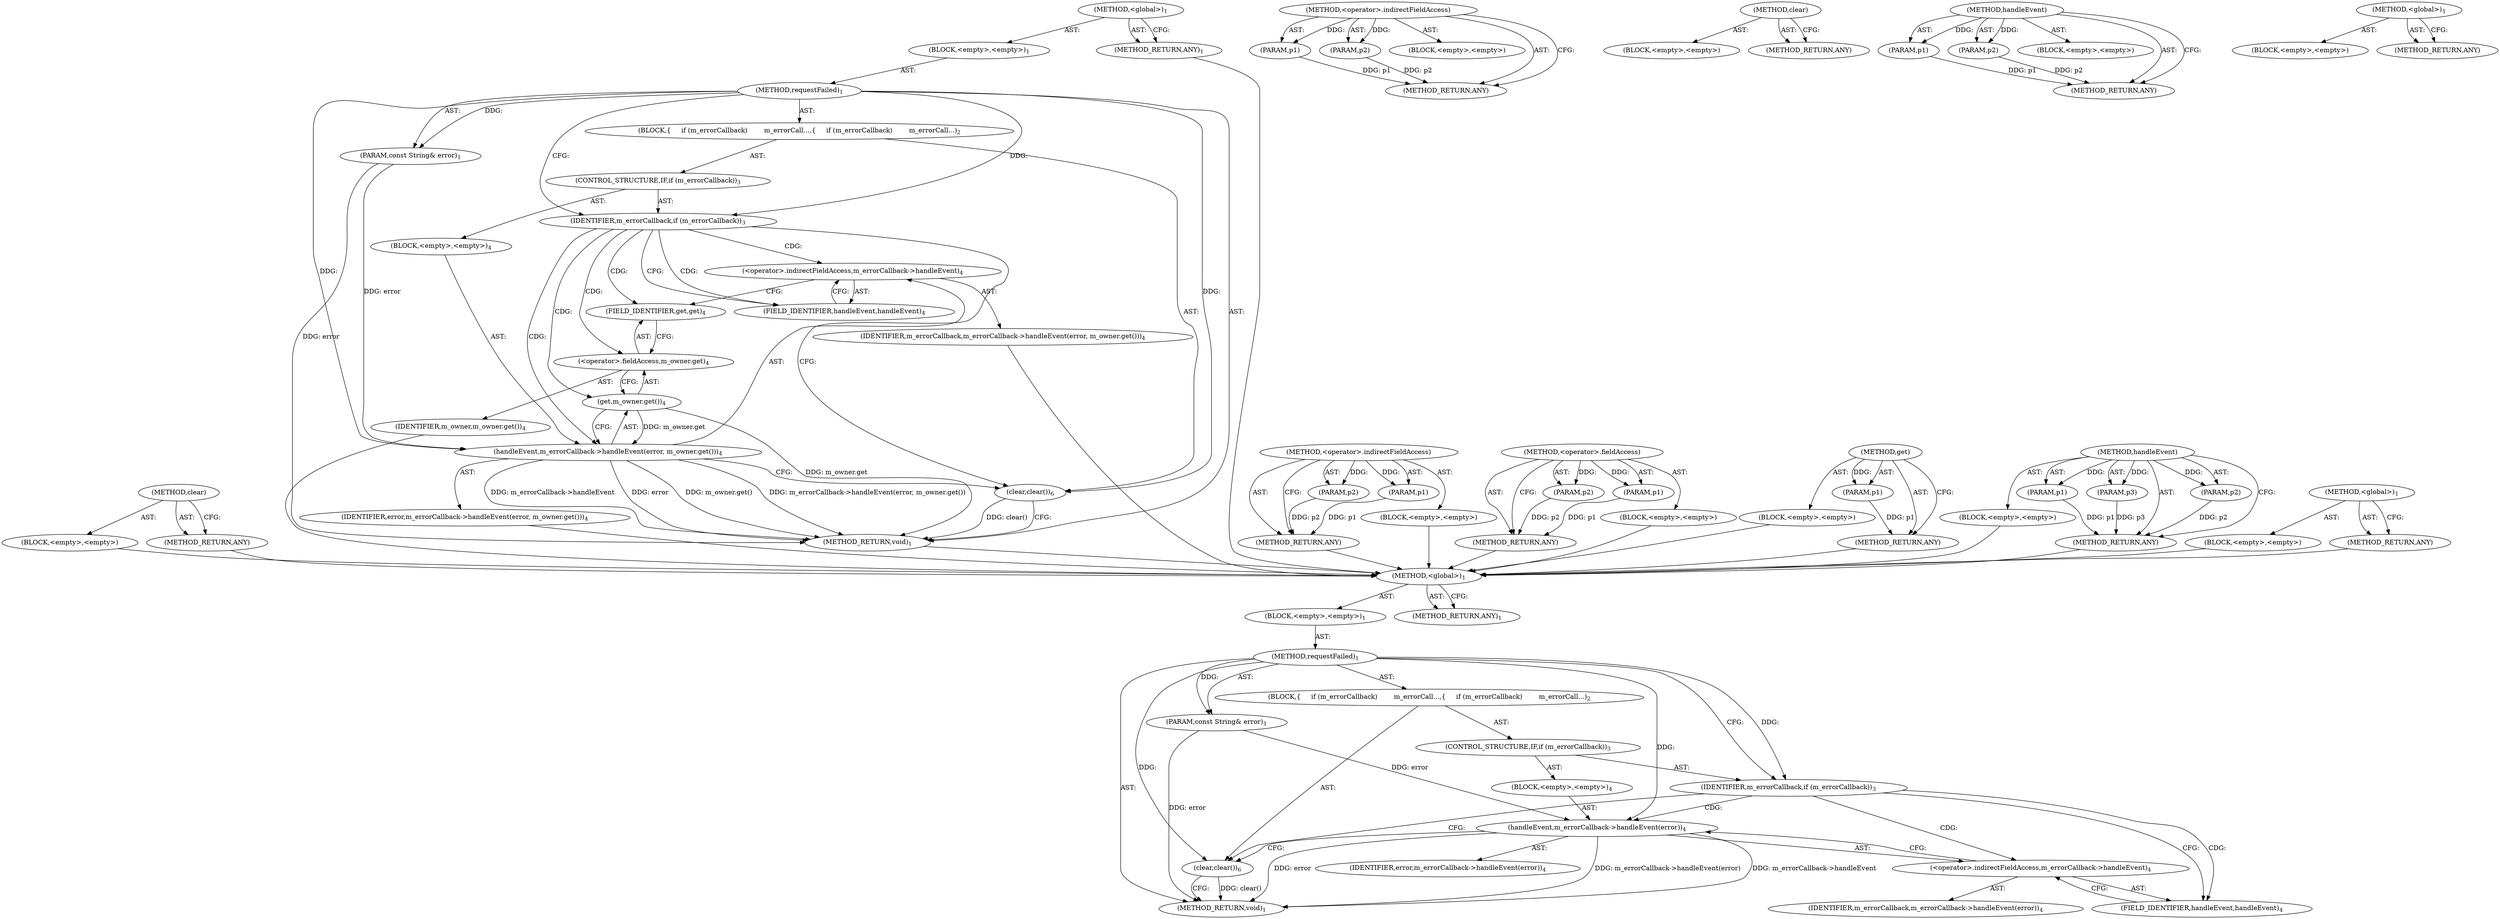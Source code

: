 digraph "&lt;global&gt;" {
vulnerable_6 [label=<(METHOD,&lt;global&gt;)<SUB>1</SUB>>];
vulnerable_7 [label=<(BLOCK,&lt;empty&gt;,&lt;empty&gt;)<SUB>1</SUB>>];
vulnerable_8 [label=<(METHOD,requestFailed)<SUB>1</SUB>>];
vulnerable_9 [label=<(PARAM,const String&amp; error)<SUB>1</SUB>>];
vulnerable_10 [label=<(BLOCK,{
     if (m_errorCallback)
        m_errorCall...,{
     if (m_errorCallback)
        m_errorCall...)<SUB>2</SUB>>];
vulnerable_11 [label=<(CONTROL_STRUCTURE,IF,if (m_errorCallback))<SUB>3</SUB>>];
vulnerable_12 [label=<(IDENTIFIER,m_errorCallback,if (m_errorCallback))<SUB>3</SUB>>];
vulnerable_13 [label=<(BLOCK,&lt;empty&gt;,&lt;empty&gt;)<SUB>4</SUB>>];
vulnerable_14 [label=<(handleEvent,m_errorCallback-&gt;handleEvent(error))<SUB>4</SUB>>];
vulnerable_15 [label=<(&lt;operator&gt;.indirectFieldAccess,m_errorCallback-&gt;handleEvent)<SUB>4</SUB>>];
vulnerable_16 [label=<(IDENTIFIER,m_errorCallback,m_errorCallback-&gt;handleEvent(error))<SUB>4</SUB>>];
vulnerable_17 [label=<(FIELD_IDENTIFIER,handleEvent,handleEvent)<SUB>4</SUB>>];
vulnerable_18 [label=<(IDENTIFIER,error,m_errorCallback-&gt;handleEvent(error))<SUB>4</SUB>>];
vulnerable_19 [label=<(clear,clear())<SUB>6</SUB>>];
vulnerable_20 [label=<(METHOD_RETURN,void)<SUB>1</SUB>>];
vulnerable_22 [label=<(METHOD_RETURN,ANY)<SUB>1</SUB>>];
vulnerable_42 [label=<(METHOD,&lt;operator&gt;.indirectFieldAccess)>];
vulnerable_43 [label=<(PARAM,p1)>];
vulnerable_44 [label=<(PARAM,p2)>];
vulnerable_45 [label=<(BLOCK,&lt;empty&gt;,&lt;empty&gt;)>];
vulnerable_46 [label=<(METHOD_RETURN,ANY)>];
vulnerable_47 [label=<(METHOD,clear)>];
vulnerable_48 [label=<(BLOCK,&lt;empty&gt;,&lt;empty&gt;)>];
vulnerable_49 [label=<(METHOD_RETURN,ANY)>];
vulnerable_37 [label=<(METHOD,handleEvent)>];
vulnerable_38 [label=<(PARAM,p1)>];
vulnerable_39 [label=<(PARAM,p2)>];
vulnerable_40 [label=<(BLOCK,&lt;empty&gt;,&lt;empty&gt;)>];
vulnerable_41 [label=<(METHOD_RETURN,ANY)>];
vulnerable_31 [label=<(METHOD,&lt;global&gt;)<SUB>1</SUB>>];
vulnerable_32 [label=<(BLOCK,&lt;empty&gt;,&lt;empty&gt;)>];
vulnerable_33 [label=<(METHOD_RETURN,ANY)>];
fixed_61 [label=<(METHOD,clear)>];
fixed_62 [label=<(BLOCK,&lt;empty&gt;,&lt;empty&gt;)>];
fixed_63 [label=<(METHOD_RETURN,ANY)>];
fixed_6 [label=<(METHOD,&lt;global&gt;)<SUB>1</SUB>>];
fixed_7 [label=<(BLOCK,&lt;empty&gt;,&lt;empty&gt;)<SUB>1</SUB>>];
fixed_8 [label=<(METHOD,requestFailed)<SUB>1</SUB>>];
fixed_9 [label=<(PARAM,const String&amp; error)<SUB>1</SUB>>];
fixed_10 [label=<(BLOCK,{
     if (m_errorCallback)
        m_errorCall...,{
     if (m_errorCallback)
        m_errorCall...)<SUB>2</SUB>>];
fixed_11 [label=<(CONTROL_STRUCTURE,IF,if (m_errorCallback))<SUB>3</SUB>>];
fixed_12 [label=<(IDENTIFIER,m_errorCallback,if (m_errorCallback))<SUB>3</SUB>>];
fixed_13 [label=<(BLOCK,&lt;empty&gt;,&lt;empty&gt;)<SUB>4</SUB>>];
fixed_14 [label=<(handleEvent,m_errorCallback-&gt;handleEvent(error, m_owner.get()))<SUB>4</SUB>>];
fixed_15 [label=<(&lt;operator&gt;.indirectFieldAccess,m_errorCallback-&gt;handleEvent)<SUB>4</SUB>>];
fixed_16 [label=<(IDENTIFIER,m_errorCallback,m_errorCallback-&gt;handleEvent(error, m_owner.get()))<SUB>4</SUB>>];
fixed_17 [label=<(FIELD_IDENTIFIER,handleEvent,handleEvent)<SUB>4</SUB>>];
fixed_18 [label=<(IDENTIFIER,error,m_errorCallback-&gt;handleEvent(error, m_owner.get()))<SUB>4</SUB>>];
fixed_19 [label=<(get,m_owner.get())<SUB>4</SUB>>];
fixed_20 [label=<(&lt;operator&gt;.fieldAccess,m_owner.get)<SUB>4</SUB>>];
fixed_21 [label=<(IDENTIFIER,m_owner,m_owner.get())<SUB>4</SUB>>];
fixed_22 [label=<(FIELD_IDENTIFIER,get,get)<SUB>4</SUB>>];
fixed_23 [label=<(clear,clear())<SUB>6</SUB>>];
fixed_24 [label=<(METHOD_RETURN,void)<SUB>1</SUB>>];
fixed_26 [label=<(METHOD_RETURN,ANY)<SUB>1</SUB>>];
fixed_47 [label=<(METHOD,&lt;operator&gt;.indirectFieldAccess)>];
fixed_48 [label=<(PARAM,p1)>];
fixed_49 [label=<(PARAM,p2)>];
fixed_50 [label=<(BLOCK,&lt;empty&gt;,&lt;empty&gt;)>];
fixed_51 [label=<(METHOD_RETURN,ANY)>];
fixed_56 [label=<(METHOD,&lt;operator&gt;.fieldAccess)>];
fixed_57 [label=<(PARAM,p1)>];
fixed_58 [label=<(PARAM,p2)>];
fixed_59 [label=<(BLOCK,&lt;empty&gt;,&lt;empty&gt;)>];
fixed_60 [label=<(METHOD_RETURN,ANY)>];
fixed_52 [label=<(METHOD,get)>];
fixed_53 [label=<(PARAM,p1)>];
fixed_54 [label=<(BLOCK,&lt;empty&gt;,&lt;empty&gt;)>];
fixed_55 [label=<(METHOD_RETURN,ANY)>];
fixed_41 [label=<(METHOD,handleEvent)>];
fixed_42 [label=<(PARAM,p1)>];
fixed_43 [label=<(PARAM,p2)>];
fixed_44 [label=<(PARAM,p3)>];
fixed_45 [label=<(BLOCK,&lt;empty&gt;,&lt;empty&gt;)>];
fixed_46 [label=<(METHOD_RETURN,ANY)>];
fixed_35 [label=<(METHOD,&lt;global&gt;)<SUB>1</SUB>>];
fixed_36 [label=<(BLOCK,&lt;empty&gt;,&lt;empty&gt;)>];
fixed_37 [label=<(METHOD_RETURN,ANY)>];
vulnerable_6 -> vulnerable_7  [key=0, label="AST: "];
vulnerable_6 -> vulnerable_22  [key=0, label="AST: "];
vulnerable_6 -> vulnerable_22  [key=1, label="CFG: "];
vulnerable_7 -> vulnerable_8  [key=0, label="AST: "];
vulnerable_8 -> vulnerable_9  [key=0, label="AST: "];
vulnerable_8 -> vulnerable_9  [key=1, label="DDG: "];
vulnerable_8 -> vulnerable_10  [key=0, label="AST: "];
vulnerable_8 -> vulnerable_20  [key=0, label="AST: "];
vulnerable_8 -> vulnerable_12  [key=0, label="CFG: "];
vulnerable_8 -> vulnerable_12  [key=1, label="DDG: "];
vulnerable_8 -> vulnerable_19  [key=0, label="DDG: "];
vulnerable_8 -> vulnerable_14  [key=0, label="DDG: "];
vulnerable_9 -> vulnerable_20  [key=0, label="DDG: error"];
vulnerable_9 -> vulnerable_14  [key=0, label="DDG: error"];
vulnerable_10 -> vulnerable_11  [key=0, label="AST: "];
vulnerable_10 -> vulnerable_19  [key=0, label="AST: "];
vulnerable_11 -> vulnerable_12  [key=0, label="AST: "];
vulnerable_11 -> vulnerable_13  [key=0, label="AST: "];
vulnerable_12 -> vulnerable_19  [key=0, label="CFG: "];
vulnerable_12 -> vulnerable_17  [key=0, label="CFG: "];
vulnerable_12 -> vulnerable_17  [key=1, label="CDG: "];
vulnerable_12 -> vulnerable_15  [key=0, label="CDG: "];
vulnerable_12 -> vulnerable_14  [key=0, label="CDG: "];
vulnerable_13 -> vulnerable_14  [key=0, label="AST: "];
vulnerable_14 -> vulnerable_15  [key=0, label="AST: "];
vulnerable_14 -> vulnerable_18  [key=0, label="AST: "];
vulnerable_14 -> vulnerable_19  [key=0, label="CFG: "];
vulnerable_14 -> vulnerable_20  [key=0, label="DDG: m_errorCallback-&gt;handleEvent"];
vulnerable_14 -> vulnerable_20  [key=1, label="DDG: error"];
vulnerable_14 -> vulnerable_20  [key=2, label="DDG: m_errorCallback-&gt;handleEvent(error)"];
vulnerable_15 -> vulnerable_16  [key=0, label="AST: "];
vulnerable_15 -> vulnerable_17  [key=0, label="AST: "];
vulnerable_15 -> vulnerable_14  [key=0, label="CFG: "];
vulnerable_17 -> vulnerable_15  [key=0, label="CFG: "];
vulnerable_19 -> vulnerable_20  [key=0, label="CFG: "];
vulnerable_19 -> vulnerable_20  [key=1, label="DDG: clear()"];
vulnerable_42 -> vulnerable_43  [key=0, label="AST: "];
vulnerable_42 -> vulnerable_43  [key=1, label="DDG: "];
vulnerable_42 -> vulnerable_45  [key=0, label="AST: "];
vulnerable_42 -> vulnerable_44  [key=0, label="AST: "];
vulnerable_42 -> vulnerable_44  [key=1, label="DDG: "];
vulnerable_42 -> vulnerable_46  [key=0, label="AST: "];
vulnerable_42 -> vulnerable_46  [key=1, label="CFG: "];
vulnerable_43 -> vulnerable_46  [key=0, label="DDG: p1"];
vulnerable_44 -> vulnerable_46  [key=0, label="DDG: p2"];
vulnerable_47 -> vulnerable_48  [key=0, label="AST: "];
vulnerable_47 -> vulnerable_49  [key=0, label="AST: "];
vulnerable_47 -> vulnerable_49  [key=1, label="CFG: "];
vulnerable_37 -> vulnerable_38  [key=0, label="AST: "];
vulnerable_37 -> vulnerable_38  [key=1, label="DDG: "];
vulnerable_37 -> vulnerable_40  [key=0, label="AST: "];
vulnerable_37 -> vulnerable_39  [key=0, label="AST: "];
vulnerable_37 -> vulnerable_39  [key=1, label="DDG: "];
vulnerable_37 -> vulnerable_41  [key=0, label="AST: "];
vulnerable_37 -> vulnerable_41  [key=1, label="CFG: "];
vulnerable_38 -> vulnerable_41  [key=0, label="DDG: p1"];
vulnerable_39 -> vulnerable_41  [key=0, label="DDG: p2"];
vulnerable_31 -> vulnerable_32  [key=0, label="AST: "];
vulnerable_31 -> vulnerable_33  [key=0, label="AST: "];
vulnerable_31 -> vulnerable_33  [key=1, label="CFG: "];
fixed_61 -> fixed_62  [key=0, label="AST: "];
fixed_61 -> fixed_63  [key=0, label="AST: "];
fixed_61 -> fixed_63  [key=1, label="CFG: "];
fixed_62 -> vulnerable_6  [key=0];
fixed_63 -> vulnerable_6  [key=0];
fixed_6 -> fixed_7  [key=0, label="AST: "];
fixed_6 -> fixed_26  [key=0, label="AST: "];
fixed_6 -> fixed_26  [key=1, label="CFG: "];
fixed_7 -> fixed_8  [key=0, label="AST: "];
fixed_8 -> fixed_9  [key=0, label="AST: "];
fixed_8 -> fixed_9  [key=1, label="DDG: "];
fixed_8 -> fixed_10  [key=0, label="AST: "];
fixed_8 -> fixed_24  [key=0, label="AST: "];
fixed_8 -> fixed_12  [key=0, label="CFG: "];
fixed_8 -> fixed_12  [key=1, label="DDG: "];
fixed_8 -> fixed_23  [key=0, label="DDG: "];
fixed_8 -> fixed_14  [key=0, label="DDG: "];
fixed_9 -> fixed_24  [key=0, label="DDG: error"];
fixed_9 -> fixed_14  [key=0, label="DDG: error"];
fixed_10 -> fixed_11  [key=0, label="AST: "];
fixed_10 -> fixed_23  [key=0, label="AST: "];
fixed_11 -> fixed_12  [key=0, label="AST: "];
fixed_11 -> fixed_13  [key=0, label="AST: "];
fixed_12 -> fixed_23  [key=0, label="CFG: "];
fixed_12 -> fixed_17  [key=0, label="CFG: "];
fixed_12 -> fixed_17  [key=1, label="CDG: "];
fixed_12 -> fixed_20  [key=0, label="CDG: "];
fixed_12 -> fixed_15  [key=0, label="CDG: "];
fixed_12 -> fixed_22  [key=0, label="CDG: "];
fixed_12 -> fixed_14  [key=0, label="CDG: "];
fixed_12 -> fixed_19  [key=0, label="CDG: "];
fixed_13 -> fixed_14  [key=0, label="AST: "];
fixed_14 -> fixed_15  [key=0, label="AST: "];
fixed_14 -> fixed_18  [key=0, label="AST: "];
fixed_14 -> fixed_19  [key=0, label="AST: "];
fixed_14 -> fixed_23  [key=0, label="CFG: "];
fixed_14 -> fixed_24  [key=0, label="DDG: m_errorCallback-&gt;handleEvent"];
fixed_14 -> fixed_24  [key=1, label="DDG: error"];
fixed_14 -> fixed_24  [key=2, label="DDG: m_owner.get()"];
fixed_14 -> fixed_24  [key=3, label="DDG: m_errorCallback-&gt;handleEvent(error, m_owner.get())"];
fixed_15 -> fixed_16  [key=0, label="AST: "];
fixed_15 -> fixed_17  [key=0, label="AST: "];
fixed_15 -> fixed_22  [key=0, label="CFG: "];
fixed_16 -> vulnerable_6  [key=0];
fixed_17 -> fixed_15  [key=0, label="CFG: "];
fixed_18 -> vulnerable_6  [key=0];
fixed_19 -> fixed_20  [key=0, label="AST: "];
fixed_19 -> fixed_14  [key=0, label="CFG: "];
fixed_19 -> fixed_14  [key=1, label="DDG: m_owner.get"];
fixed_19 -> fixed_24  [key=0, label="DDG: m_owner.get"];
fixed_20 -> fixed_21  [key=0, label="AST: "];
fixed_20 -> fixed_22  [key=0, label="AST: "];
fixed_20 -> fixed_19  [key=0, label="CFG: "];
fixed_21 -> vulnerable_6  [key=0];
fixed_22 -> fixed_20  [key=0, label="CFG: "];
fixed_23 -> fixed_24  [key=0, label="CFG: "];
fixed_23 -> fixed_24  [key=1, label="DDG: clear()"];
fixed_24 -> vulnerable_6  [key=0];
fixed_26 -> vulnerable_6  [key=0];
fixed_47 -> fixed_48  [key=0, label="AST: "];
fixed_47 -> fixed_48  [key=1, label="DDG: "];
fixed_47 -> fixed_50  [key=0, label="AST: "];
fixed_47 -> fixed_49  [key=0, label="AST: "];
fixed_47 -> fixed_49  [key=1, label="DDG: "];
fixed_47 -> fixed_51  [key=0, label="AST: "];
fixed_47 -> fixed_51  [key=1, label="CFG: "];
fixed_48 -> fixed_51  [key=0, label="DDG: p1"];
fixed_49 -> fixed_51  [key=0, label="DDG: p2"];
fixed_50 -> vulnerable_6  [key=0];
fixed_51 -> vulnerable_6  [key=0];
fixed_56 -> fixed_57  [key=0, label="AST: "];
fixed_56 -> fixed_57  [key=1, label="DDG: "];
fixed_56 -> fixed_59  [key=0, label="AST: "];
fixed_56 -> fixed_58  [key=0, label="AST: "];
fixed_56 -> fixed_58  [key=1, label="DDG: "];
fixed_56 -> fixed_60  [key=0, label="AST: "];
fixed_56 -> fixed_60  [key=1, label="CFG: "];
fixed_57 -> fixed_60  [key=0, label="DDG: p1"];
fixed_58 -> fixed_60  [key=0, label="DDG: p2"];
fixed_59 -> vulnerable_6  [key=0];
fixed_60 -> vulnerable_6  [key=0];
fixed_52 -> fixed_53  [key=0, label="AST: "];
fixed_52 -> fixed_53  [key=1, label="DDG: "];
fixed_52 -> fixed_54  [key=0, label="AST: "];
fixed_52 -> fixed_55  [key=0, label="AST: "];
fixed_52 -> fixed_55  [key=1, label="CFG: "];
fixed_53 -> fixed_55  [key=0, label="DDG: p1"];
fixed_54 -> vulnerable_6  [key=0];
fixed_55 -> vulnerable_6  [key=0];
fixed_41 -> fixed_42  [key=0, label="AST: "];
fixed_41 -> fixed_42  [key=1, label="DDG: "];
fixed_41 -> fixed_45  [key=0, label="AST: "];
fixed_41 -> fixed_43  [key=0, label="AST: "];
fixed_41 -> fixed_43  [key=1, label="DDG: "];
fixed_41 -> fixed_46  [key=0, label="AST: "];
fixed_41 -> fixed_46  [key=1, label="CFG: "];
fixed_41 -> fixed_44  [key=0, label="AST: "];
fixed_41 -> fixed_44  [key=1, label="DDG: "];
fixed_42 -> fixed_46  [key=0, label="DDG: p1"];
fixed_43 -> fixed_46  [key=0, label="DDG: p2"];
fixed_44 -> fixed_46  [key=0, label="DDG: p3"];
fixed_45 -> vulnerable_6  [key=0];
fixed_46 -> vulnerable_6  [key=0];
fixed_35 -> fixed_36  [key=0, label="AST: "];
fixed_35 -> fixed_37  [key=0, label="AST: "];
fixed_35 -> fixed_37  [key=1, label="CFG: "];
fixed_36 -> vulnerable_6  [key=0];
fixed_37 -> vulnerable_6  [key=0];
}
